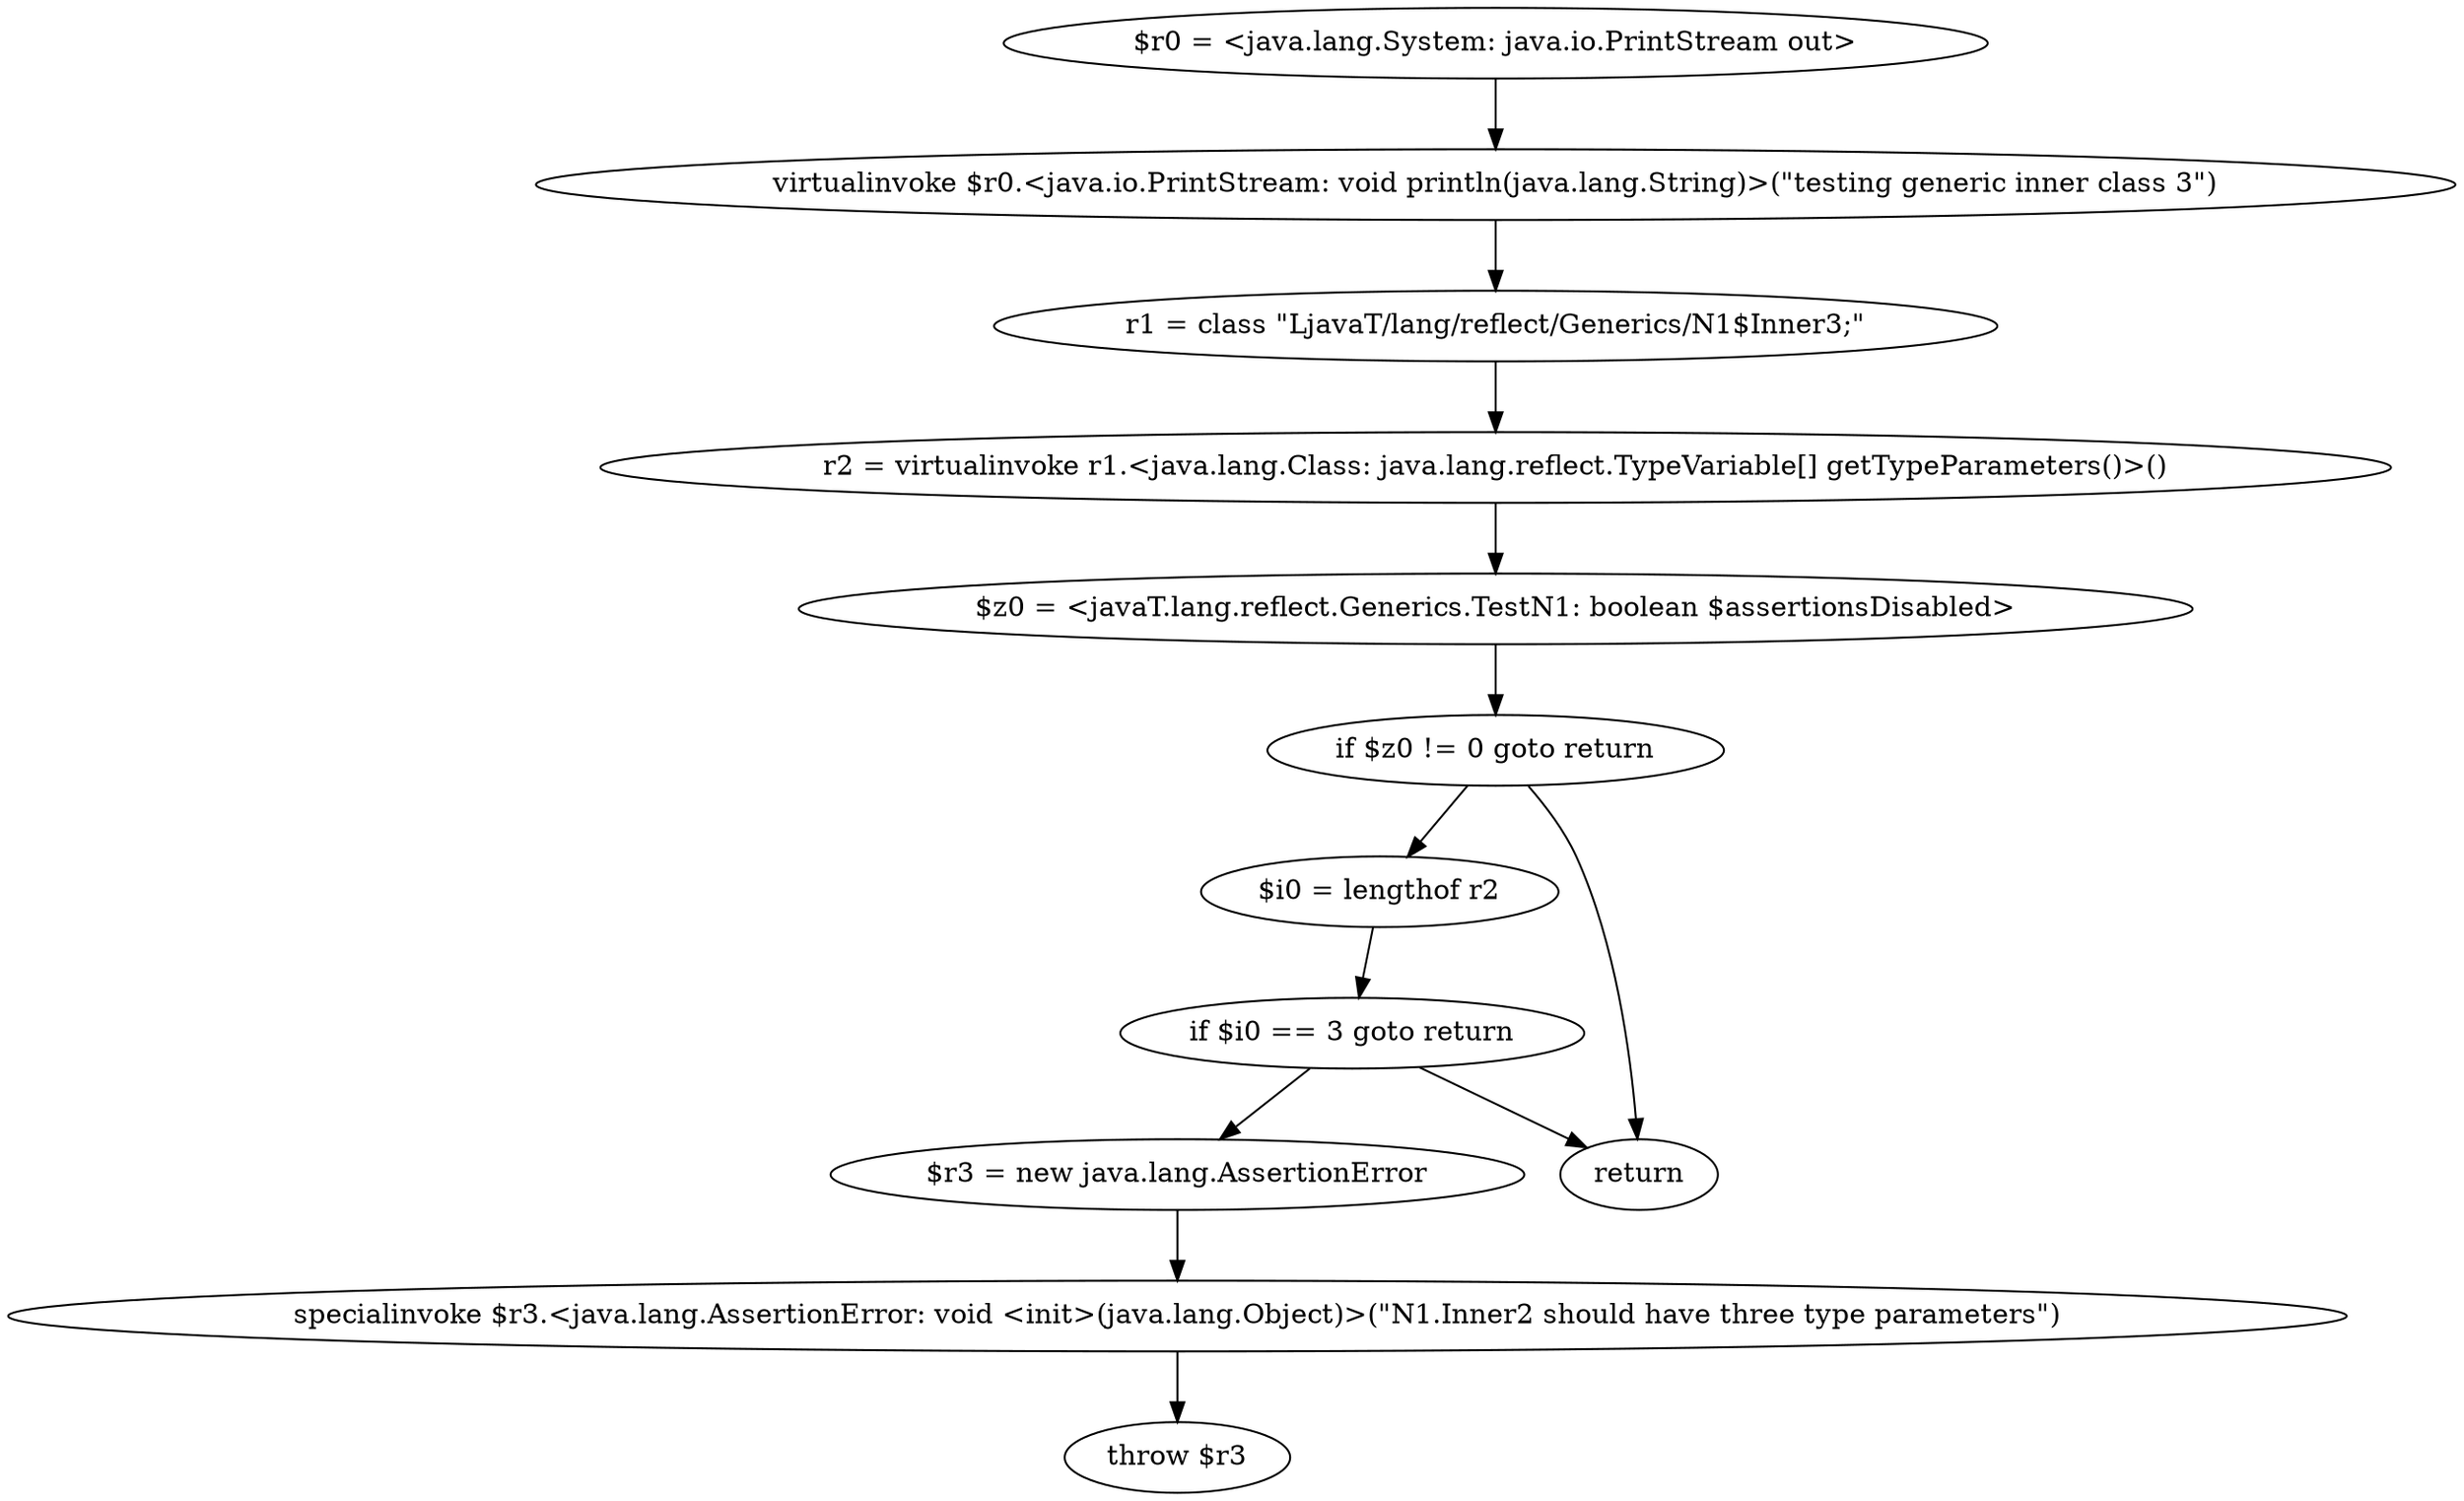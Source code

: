 digraph "unitGraph" {
    "$r0 = <java.lang.System: java.io.PrintStream out>"
    "virtualinvoke $r0.<java.io.PrintStream: void println(java.lang.String)>(\"testing generic inner class 3\")"
    "r1 = class \"LjavaT/lang/reflect/Generics/N1$Inner3;\""
    "r2 = virtualinvoke r1.<java.lang.Class: java.lang.reflect.TypeVariable[] getTypeParameters()>()"
    "$z0 = <javaT.lang.reflect.Generics.TestN1: boolean $assertionsDisabled>"
    "if $z0 != 0 goto return"
    "$i0 = lengthof r2"
    "if $i0 == 3 goto return"
    "$r3 = new java.lang.AssertionError"
    "specialinvoke $r3.<java.lang.AssertionError: void <init>(java.lang.Object)>(\"N1.Inner2 should have three type parameters\")"
    "throw $r3"
    "return"
    "$r0 = <java.lang.System: java.io.PrintStream out>"->"virtualinvoke $r0.<java.io.PrintStream: void println(java.lang.String)>(\"testing generic inner class 3\")";
    "virtualinvoke $r0.<java.io.PrintStream: void println(java.lang.String)>(\"testing generic inner class 3\")"->"r1 = class \"LjavaT/lang/reflect/Generics/N1$Inner3;\"";
    "r1 = class \"LjavaT/lang/reflect/Generics/N1$Inner3;\""->"r2 = virtualinvoke r1.<java.lang.Class: java.lang.reflect.TypeVariable[] getTypeParameters()>()";
    "r2 = virtualinvoke r1.<java.lang.Class: java.lang.reflect.TypeVariable[] getTypeParameters()>()"->"$z0 = <javaT.lang.reflect.Generics.TestN1: boolean $assertionsDisabled>";
    "$z0 = <javaT.lang.reflect.Generics.TestN1: boolean $assertionsDisabled>"->"if $z0 != 0 goto return";
    "if $z0 != 0 goto return"->"$i0 = lengthof r2";
    "if $z0 != 0 goto return"->"return";
    "$i0 = lengthof r2"->"if $i0 == 3 goto return";
    "if $i0 == 3 goto return"->"$r3 = new java.lang.AssertionError";
    "if $i0 == 3 goto return"->"return";
    "$r3 = new java.lang.AssertionError"->"specialinvoke $r3.<java.lang.AssertionError: void <init>(java.lang.Object)>(\"N1.Inner2 should have three type parameters\")";
    "specialinvoke $r3.<java.lang.AssertionError: void <init>(java.lang.Object)>(\"N1.Inner2 should have three type parameters\")"->"throw $r3";
}
